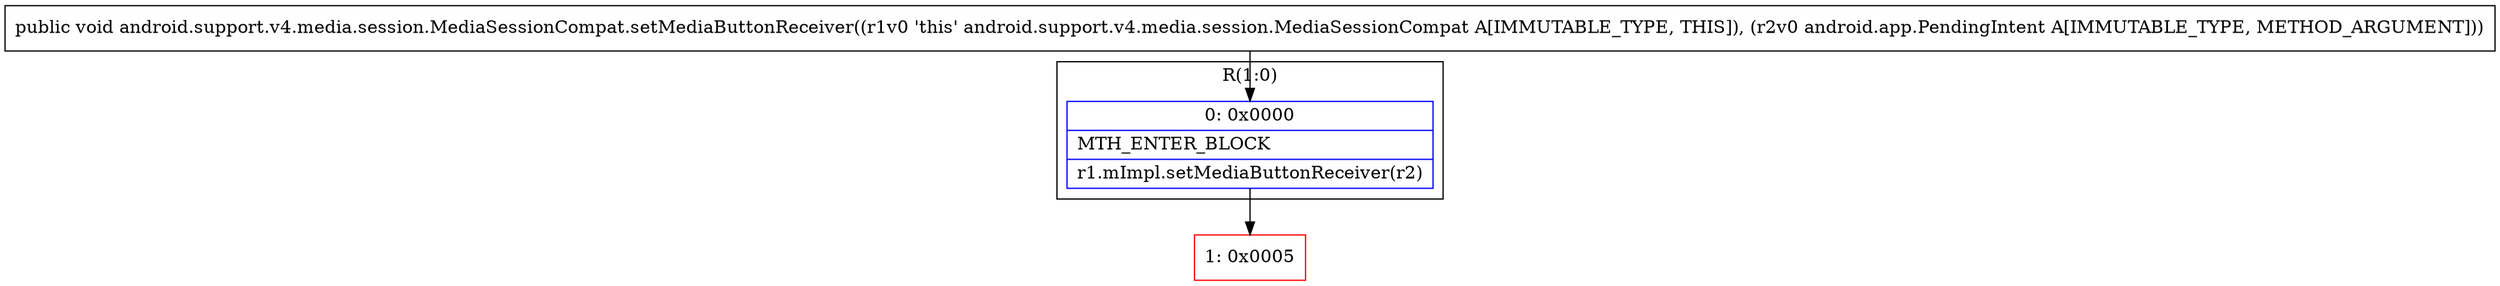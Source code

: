 digraph "CFG forandroid.support.v4.media.session.MediaSessionCompat.setMediaButtonReceiver(Landroid\/app\/PendingIntent;)V" {
subgraph cluster_Region_864859581 {
label = "R(1:0)";
node [shape=record,color=blue];
Node_0 [shape=record,label="{0\:\ 0x0000|MTH_ENTER_BLOCK\l|r1.mImpl.setMediaButtonReceiver(r2)\l}"];
}
Node_1 [shape=record,color=red,label="{1\:\ 0x0005}"];
MethodNode[shape=record,label="{public void android.support.v4.media.session.MediaSessionCompat.setMediaButtonReceiver((r1v0 'this' android.support.v4.media.session.MediaSessionCompat A[IMMUTABLE_TYPE, THIS]), (r2v0 android.app.PendingIntent A[IMMUTABLE_TYPE, METHOD_ARGUMENT])) }"];
MethodNode -> Node_0;
Node_0 -> Node_1;
}

